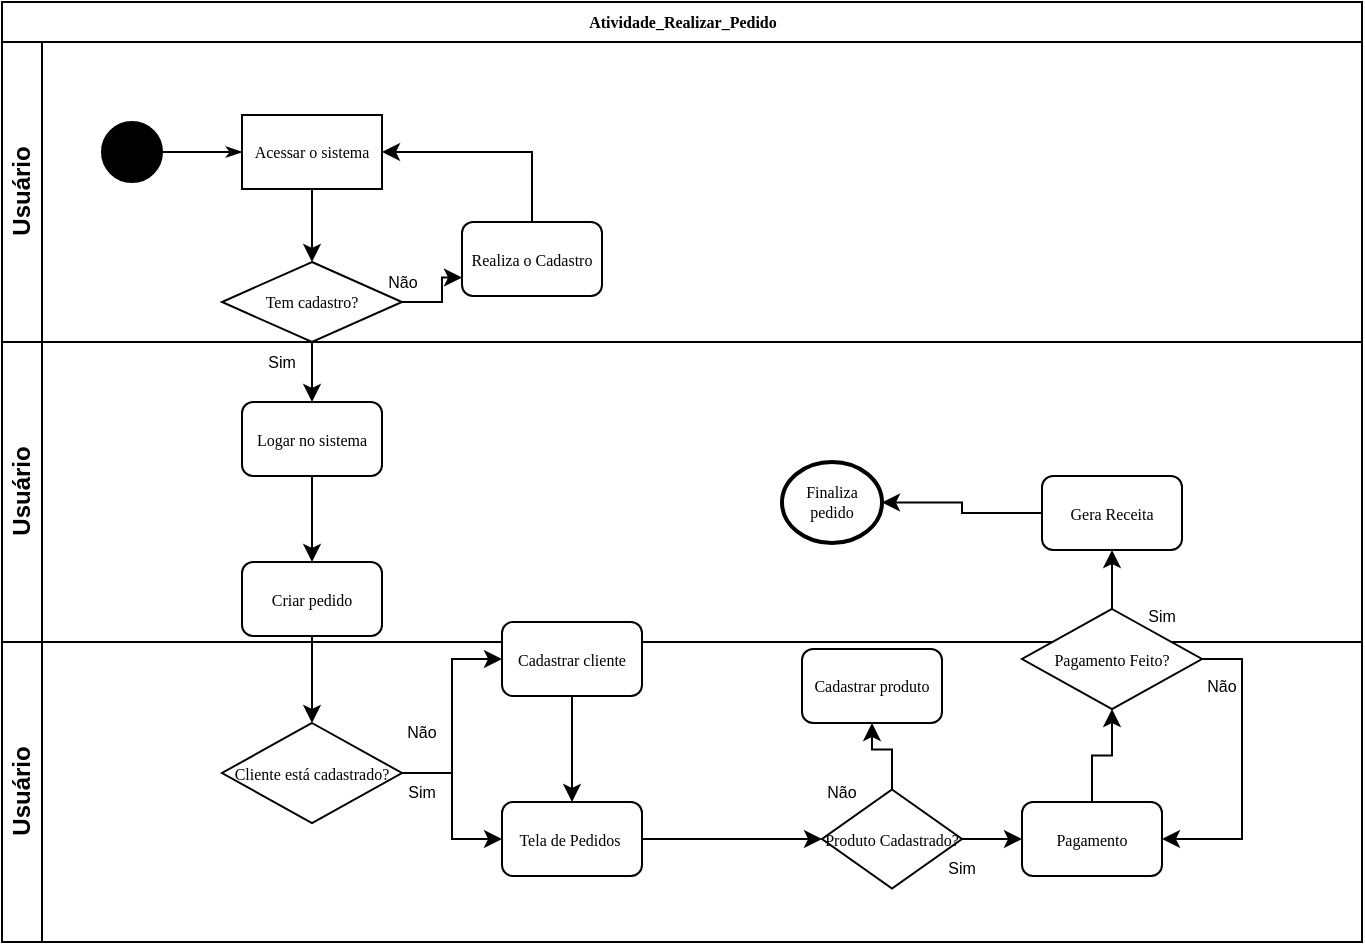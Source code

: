 <mxfile version="20.8.16" type="device"><diagram name="Page-1" id="c7488fd3-1785-93aa-aadb-54a6760d102a"><mxGraphModel dx="978" dy="566" grid="1" gridSize="10" guides="1" tooltips="1" connect="1" arrows="1" fold="1" page="1" pageScale="1" pageWidth="1100" pageHeight="850" background="none" math="0" shadow="0"><root><mxCell id="0"/><mxCell id="1" parent="0"/><mxCell id="2b4e8129b02d487f-1" value="Atividade_Realizar_Pedido" style="swimlane;html=1;childLayout=stackLayout;horizontal=1;startSize=20;horizontalStack=0;rounded=0;shadow=0;labelBackgroundColor=none;strokeWidth=1;fontFamily=Verdana;fontSize=8;align=center;" parent="1" vertex="1"><mxGeometry x="180" y="70" width="680" height="470" as="geometry"/></mxCell><mxCell id="2b4e8129b02d487f-2" value="Usuário" style="swimlane;html=1;startSize=20;horizontal=0;" parent="2b4e8129b02d487f-1" vertex="1"><mxGeometry y="20" width="680" height="150" as="geometry"/></mxCell><mxCell id="2b4e8129b02d487f-18" style="edgeStyle=orthogonalEdgeStyle;rounded=0;html=1;labelBackgroundColor=none;startArrow=none;startFill=0;startSize=5;endArrow=classicThin;endFill=1;endSize=5;jettySize=auto;orthogonalLoop=1;strokeWidth=1;fontFamily=Verdana;fontSize=8" parent="2b4e8129b02d487f-2" source="2b4e8129b02d487f-5" target="2b4e8129b02d487f-6" edge="1"><mxGeometry relative="1" as="geometry"/></mxCell><mxCell id="2b4e8129b02d487f-5" value="" style="ellipse;whiteSpace=wrap;html=1;rounded=0;shadow=0;labelBackgroundColor=none;strokeWidth=1;fontFamily=Verdana;fontSize=8;align=center;fillColor=#000000;" parent="2b4e8129b02d487f-2" vertex="1"><mxGeometry x="50" y="40" width="30" height="30" as="geometry"/></mxCell><mxCell id="5Tdfr76_2iEQABJ_QhbB-2" style="edgeStyle=orthogonalEdgeStyle;rounded=0;orthogonalLoop=1;jettySize=auto;html=1;exitX=0.5;exitY=1;exitDx=0;exitDy=0;" parent="2b4e8129b02d487f-2" source="2b4e8129b02d487f-6" target="5Tdfr76_2iEQABJ_QhbB-1" edge="1"><mxGeometry relative="1" as="geometry"/></mxCell><mxCell id="2b4e8129b02d487f-6" value="Acessar&amp;nbsp;o sistema" style="rounded=1;whiteSpace=wrap;html=1;shadow=0;labelBackgroundColor=none;strokeWidth=1;fontFamily=Verdana;fontSize=8;align=center;arcSize=0;" parent="2b4e8129b02d487f-2" vertex="1"><mxGeometry x="120" y="36.5" width="70" height="37" as="geometry"/></mxCell><mxCell id="2b4e8129b02d487f-7" value="Realiza o Cadastro" style="rounded=1;whiteSpace=wrap;html=1;shadow=0;labelBackgroundColor=none;strokeWidth=1;fontFamily=Verdana;fontSize=8;align=center;" parent="2b4e8129b02d487f-2" vertex="1"><mxGeometry x="230" y="90.0" width="70" height="37" as="geometry"/></mxCell><mxCell id="5Tdfr76_2iEQABJ_QhbB-6" style="edgeStyle=orthogonalEdgeStyle;rounded=0;orthogonalLoop=1;jettySize=auto;html=1;entryX=0;entryY=0.75;entryDx=0;entryDy=0;" parent="2b4e8129b02d487f-2" source="5Tdfr76_2iEQABJ_QhbB-1" target="2b4e8129b02d487f-7" edge="1"><mxGeometry relative="1" as="geometry"/></mxCell><mxCell id="5Tdfr76_2iEQABJ_QhbB-1" value="Tem cadastro?" style="strokeWidth=1;html=1;shape=mxgraph.flowchart.decision;whiteSpace=wrap;rounded=1;shadow=0;labelBackgroundColor=none;fontFamily=Verdana;fontSize=8;align=center;" parent="2b4e8129b02d487f-2" vertex="1"><mxGeometry x="110" y="110" width="90" height="40" as="geometry"/></mxCell><mxCell id="DIHj6a8Pa_EJzO4CKmcB-1" value="Não" style="text;html=1;align=center;verticalAlign=middle;resizable=0;points=[];autosize=1;strokeColor=none;fillColor=none;fontSize=8;" vertex="1" parent="2b4e8129b02d487f-2"><mxGeometry x="180" y="110" width="40" height="20" as="geometry"/></mxCell><mxCell id="5Tdfr76_2iEQABJ_QhbB-7" style="rounded=0;orthogonalLoop=1;jettySize=auto;html=1;entryX=1;entryY=0.5;entryDx=0;entryDy=0;edgeStyle=orthogonalEdgeStyle;" parent="2b4e8129b02d487f-2" target="2b4e8129b02d487f-6" edge="1"><mxGeometry relative="1" as="geometry"><mxPoint x="265" y="90" as="sourcePoint"/><mxPoint x="250" y="30" as="targetPoint"/><Array as="points"><mxPoint x="265" y="55"/></Array></mxGeometry></mxCell><mxCell id="2b4e8129b02d487f-3" value="Usuário" style="swimlane;html=1;startSize=20;horizontal=0;" parent="2b4e8129b02d487f-1" vertex="1"><mxGeometry y="170" width="680" height="150" as="geometry"/></mxCell><mxCell id="5Tdfr76_2iEQABJ_QhbB-11" style="edgeStyle=orthogonalEdgeStyle;rounded=0;orthogonalLoop=1;jettySize=auto;html=1;fontSize=8;" parent="2b4e8129b02d487f-3" source="2b4e8129b02d487f-12" target="5Tdfr76_2iEQABJ_QhbB-10" edge="1"><mxGeometry relative="1" as="geometry"/></mxCell><mxCell id="2b4e8129b02d487f-12" value="Logar no sistema" style="rounded=1;whiteSpace=wrap;html=1;shadow=0;labelBackgroundColor=none;strokeWidth=1;fontFamily=Verdana;fontSize=8;align=center;" parent="2b4e8129b02d487f-3" vertex="1"><mxGeometry x="120" y="30.0" width="70" height="37" as="geometry"/></mxCell><mxCell id="5Tdfr76_2iEQABJ_QhbB-8" value="&lt;font style=&quot;font-size: 8px;&quot;&gt;Sim&lt;/font&gt;" style="text;strokeColor=none;align=center;fillColor=none;html=1;verticalAlign=middle;whiteSpace=wrap;rounded=0;fontSize=8;" parent="2b4e8129b02d487f-3" vertex="1"><mxGeometry x="120" width="40" height="20" as="geometry"/></mxCell><mxCell id="5Tdfr76_2iEQABJ_QhbB-10" value="Criar pedido" style="rounded=1;whiteSpace=wrap;html=1;shadow=0;labelBackgroundColor=none;strokeWidth=1;fontFamily=Verdana;fontSize=8;align=center;" parent="2b4e8129b02d487f-3" vertex="1"><mxGeometry x="120" y="110" width="70" height="37" as="geometry"/></mxCell><mxCell id="GZvqhX1ch8wVvSlk3mMS-32" value="&lt;font style=&quot;font-size: 8px;&quot;&gt;Sim&lt;/font&gt;" style="text;strokeColor=none;align=center;fillColor=none;html=1;verticalAlign=middle;whiteSpace=wrap;rounded=0;fontSize=8;" parent="2b4e8129b02d487f-3" vertex="1"><mxGeometry x="560" y="127" width="40" height="20" as="geometry"/></mxCell><mxCell id="GZvqhX1ch8wVvSlk3mMS-36" style="edgeStyle=orthogonalEdgeStyle;rounded=0;orthogonalLoop=1;jettySize=auto;html=1;fontSize=8;entryX=1;entryY=0.5;entryDx=0;entryDy=0;" parent="2b4e8129b02d487f-3" source="GZvqhX1ch8wVvSlk3mMS-33" target="GZvqhX1ch8wVvSlk3mMS-39" edge="1"><mxGeometry relative="1" as="geometry"><mxPoint x="470" y="85.5" as="targetPoint"/></mxGeometry></mxCell><mxCell id="GZvqhX1ch8wVvSlk3mMS-33" value="Gera Receita" style="rounded=1;whiteSpace=wrap;html=1;shadow=0;labelBackgroundColor=none;strokeWidth=1;fontFamily=Verdana;fontSize=8;align=center;" parent="2b4e8129b02d487f-3" vertex="1"><mxGeometry x="520" y="67" width="70" height="37" as="geometry"/></mxCell><mxCell id="GZvqhX1ch8wVvSlk3mMS-39" value="Finaliza pedido" style="ellipse;whiteSpace=wrap;html=1;rounded=0;shadow=0;labelBackgroundColor=none;strokeWidth=2;fontFamily=Verdana;fontSize=8;align=center;" parent="2b4e8129b02d487f-3" vertex="1"><mxGeometry x="390" y="60" width="50" height="40.5" as="geometry"/></mxCell><mxCell id="5Tdfr76_2iEQABJ_QhbB-5" style="edgeStyle=orthogonalEdgeStyle;rounded=0;orthogonalLoop=1;jettySize=auto;html=1;entryX=0.5;entryY=0;entryDx=0;entryDy=0;" parent="2b4e8129b02d487f-1" source="5Tdfr76_2iEQABJ_QhbB-1" target="2b4e8129b02d487f-12" edge="1"><mxGeometry relative="1" as="geometry"/></mxCell><mxCell id="5Tdfr76_2iEQABJ_QhbB-13" style="edgeStyle=orthogonalEdgeStyle;rounded=0;orthogonalLoop=1;jettySize=auto;html=1;fontSize=8;" parent="2b4e8129b02d487f-1" source="5Tdfr76_2iEQABJ_QhbB-10" target="5Tdfr76_2iEQABJ_QhbB-12" edge="1"><mxGeometry relative="1" as="geometry"/></mxCell><mxCell id="2b4e8129b02d487f-4" value="Usuário" style="swimlane;html=1;startSize=20;horizontal=0;" parent="2b4e8129b02d487f-1" vertex="1"><mxGeometry y="320" width="680" height="150" as="geometry"/></mxCell><mxCell id="GZvqhX1ch8wVvSlk3mMS-4" style="edgeStyle=orthogonalEdgeStyle;rounded=0;orthogonalLoop=1;jettySize=auto;html=1;fontSize=8;" parent="2b4e8129b02d487f-4" source="5Tdfr76_2iEQABJ_QhbB-12" target="GZvqhX1ch8wVvSlk3mMS-1" edge="1"><mxGeometry relative="1" as="geometry"/></mxCell><mxCell id="5Tdfr76_2iEQABJ_QhbB-12" value="Cliente está cadastrado?" style="strokeWidth=1;html=1;shape=mxgraph.flowchart.decision;whiteSpace=wrap;rounded=1;shadow=0;labelBackgroundColor=none;fontFamily=Verdana;fontSize=8;align=center;" parent="2b4e8129b02d487f-4" vertex="1"><mxGeometry x="110" y="40.5" width="90" height="50" as="geometry"/></mxCell><mxCell id="GZvqhX1ch8wVvSlk3mMS-6" style="edgeStyle=orthogonalEdgeStyle;rounded=0;orthogonalLoop=1;jettySize=auto;html=1;entryX=0;entryY=0.5;entryDx=0;entryDy=0;fontSize=8;exitX=1;exitY=0.5;exitDx=0;exitDy=0;exitPerimeter=0;" parent="2b4e8129b02d487f-4" source="5Tdfr76_2iEQABJ_QhbB-12" target="GZvqhX1ch8wVvSlk3mMS-5" edge="1"><mxGeometry relative="1" as="geometry"/></mxCell><mxCell id="5Tdfr76_2iEQABJ_QhbB-9" value="&lt;font style=&quot;font-size: 8px;&quot;&gt;Não&lt;/font&gt;" style="text;strokeColor=none;align=center;fillColor=none;html=1;verticalAlign=middle;whiteSpace=wrap;rounded=0;fontSize=8;" parent="2b4e8129b02d487f-4" vertex="1"><mxGeometry x="190" y="35" width="40" height="20" as="geometry"/></mxCell><mxCell id="5Tdfr76_2iEQABJ_QhbB-14" value="&lt;font style=&quot;font-size: 8px;&quot;&gt;Sim&lt;/font&gt;" style="text;strokeColor=none;align=center;fillColor=none;html=1;verticalAlign=middle;whiteSpace=wrap;rounded=0;fontSize=8;" parent="2b4e8129b02d487f-4" vertex="1"><mxGeometry x="190" y="65" width="40" height="20" as="geometry"/></mxCell><mxCell id="GZvqhX1ch8wVvSlk3mMS-3" style="edgeStyle=orthogonalEdgeStyle;rounded=0;orthogonalLoop=1;jettySize=auto;html=1;entryX=0;entryY=0.5;entryDx=0;entryDy=0;entryPerimeter=0;fontSize=8;" parent="2b4e8129b02d487f-4" source="GZvqhX1ch8wVvSlk3mMS-1" target="GZvqhX1ch8wVvSlk3mMS-2" edge="1"><mxGeometry relative="1" as="geometry"/></mxCell><mxCell id="GZvqhX1ch8wVvSlk3mMS-1" value="Tela de Pedidos&amp;nbsp;" style="rounded=1;whiteSpace=wrap;html=1;shadow=0;labelBackgroundColor=none;strokeWidth=1;fontFamily=Verdana;fontSize=8;align=center;" parent="2b4e8129b02d487f-4" vertex="1"><mxGeometry x="250" y="80" width="70" height="37" as="geometry"/></mxCell><mxCell id="GZvqhX1ch8wVvSlk3mMS-10" style="edgeStyle=orthogonalEdgeStyle;rounded=0;orthogonalLoop=1;jettySize=auto;html=1;entryX=0.5;entryY=1;entryDx=0;entryDy=0;fontSize=8;" parent="2b4e8129b02d487f-4" source="GZvqhX1ch8wVvSlk3mMS-2" target="GZvqhX1ch8wVvSlk3mMS-9" edge="1"><mxGeometry relative="1" as="geometry"/></mxCell><mxCell id="GZvqhX1ch8wVvSlk3mMS-28" style="edgeStyle=orthogonalEdgeStyle;rounded=0;orthogonalLoop=1;jettySize=auto;html=1;entryX=0;entryY=0.5;entryDx=0;entryDy=0;fontSize=8;" parent="2b4e8129b02d487f-4" source="GZvqhX1ch8wVvSlk3mMS-2" target="GZvqhX1ch8wVvSlk3mMS-27" edge="1"><mxGeometry relative="1" as="geometry"/></mxCell><mxCell id="GZvqhX1ch8wVvSlk3mMS-2" value="Produto Cadastrado?" style="strokeWidth=1;html=1;shape=mxgraph.flowchart.decision;whiteSpace=wrap;rounded=1;shadow=0;labelBackgroundColor=none;fontFamily=Verdana;fontSize=8;align=center;" parent="2b4e8129b02d487f-4" vertex="1"><mxGeometry x="410" y="73.75" width="70" height="49.5" as="geometry"/></mxCell><mxCell id="GZvqhX1ch8wVvSlk3mMS-7" style="edgeStyle=orthogonalEdgeStyle;rounded=0;orthogonalLoop=1;jettySize=auto;html=1;entryX=0.5;entryY=0;entryDx=0;entryDy=0;fontSize=8;" parent="2b4e8129b02d487f-4" source="GZvqhX1ch8wVvSlk3mMS-5" target="GZvqhX1ch8wVvSlk3mMS-1" edge="1"><mxGeometry relative="1" as="geometry"/></mxCell><mxCell id="GZvqhX1ch8wVvSlk3mMS-5" value="Cadastrar cliente" style="rounded=1;whiteSpace=wrap;html=1;shadow=0;labelBackgroundColor=none;strokeWidth=1;fontFamily=Verdana;fontSize=8;align=center;" parent="2b4e8129b02d487f-4" vertex="1"><mxGeometry x="250" y="-10" width="70" height="37" as="geometry"/></mxCell><mxCell id="GZvqhX1ch8wVvSlk3mMS-8" value="&lt;font style=&quot;font-size: 8px;&quot;&gt;Não&lt;/font&gt;" style="text;strokeColor=none;align=center;fillColor=none;html=1;verticalAlign=middle;whiteSpace=wrap;rounded=0;fontSize=8;" parent="2b4e8129b02d487f-4" vertex="1"><mxGeometry x="400" y="65" width="40" height="20" as="geometry"/></mxCell><mxCell id="GZvqhX1ch8wVvSlk3mMS-9" value="Cadastrar produto" style="rounded=1;whiteSpace=wrap;html=1;shadow=0;labelBackgroundColor=none;strokeWidth=1;fontFamily=Verdana;fontSize=8;align=center;" parent="2b4e8129b02d487f-4" vertex="1"><mxGeometry x="400" y="3.5" width="70" height="37" as="geometry"/></mxCell><mxCell id="GZvqhX1ch8wVvSlk3mMS-11" value="&lt;font style=&quot;font-size: 8px;&quot;&gt;Sim&lt;/font&gt;" style="text;strokeColor=none;align=center;fillColor=none;html=1;verticalAlign=middle;whiteSpace=wrap;rounded=0;fontSize=8;" parent="2b4e8129b02d487f-4" vertex="1"><mxGeometry x="460" y="103.25" width="40" height="20" as="geometry"/></mxCell><mxCell id="GZvqhX1ch8wVvSlk3mMS-27" value="Pagamento" style="rounded=1;whiteSpace=wrap;html=1;shadow=0;labelBackgroundColor=none;strokeWidth=1;fontFamily=Verdana;fontSize=8;align=center;" parent="2b4e8129b02d487f-4" vertex="1"><mxGeometry x="510" y="80" width="70" height="37" as="geometry"/></mxCell><mxCell id="GZvqhX1ch8wVvSlk3mMS-37" value="&lt;font style=&quot;font-size: 8px;&quot;&gt;Não&lt;/font&gt;" style="text;strokeColor=none;align=center;fillColor=none;html=1;verticalAlign=middle;whiteSpace=wrap;rounded=0;fontSize=8;" parent="2b4e8129b02d487f-4" vertex="1"><mxGeometry x="590" y="12" width="40" height="20" as="geometry"/></mxCell><mxCell id="GZvqhX1ch8wVvSlk3mMS-34" style="edgeStyle=orthogonalEdgeStyle;rounded=0;orthogonalLoop=1;jettySize=auto;html=1;fontSize=8;" parent="1" source="GZvqhX1ch8wVvSlk3mMS-29" target="GZvqhX1ch8wVvSlk3mMS-33" edge="1"><mxGeometry relative="1" as="geometry"/></mxCell><mxCell id="GZvqhX1ch8wVvSlk3mMS-38" style="edgeStyle=orthogonalEdgeStyle;rounded=0;orthogonalLoop=1;jettySize=auto;html=1;entryX=1;entryY=0.5;entryDx=0;entryDy=0;fontSize=8;exitX=1;exitY=0.5;exitDx=0;exitDy=0;exitPerimeter=0;" parent="1" source="GZvqhX1ch8wVvSlk3mMS-29" target="GZvqhX1ch8wVvSlk3mMS-27" edge="1"><mxGeometry relative="1" as="geometry"/></mxCell><mxCell id="GZvqhX1ch8wVvSlk3mMS-29" value="Pagamento Feito?" style="strokeWidth=1;html=1;shape=mxgraph.flowchart.decision;whiteSpace=wrap;rounded=1;shadow=0;labelBackgroundColor=none;fontFamily=Verdana;fontSize=8;align=center;" parent="1" vertex="1"><mxGeometry x="690" y="373.5" width="90" height="50" as="geometry"/></mxCell><mxCell id="GZvqhX1ch8wVvSlk3mMS-31" style="edgeStyle=orthogonalEdgeStyle;rounded=0;orthogonalLoop=1;jettySize=auto;html=1;entryX=0.5;entryY=1;entryDx=0;entryDy=0;entryPerimeter=0;fontSize=8;" parent="1" source="GZvqhX1ch8wVvSlk3mMS-27" target="GZvqhX1ch8wVvSlk3mMS-29" edge="1"><mxGeometry relative="1" as="geometry"/></mxCell></root></mxGraphModel></diagram></mxfile>
